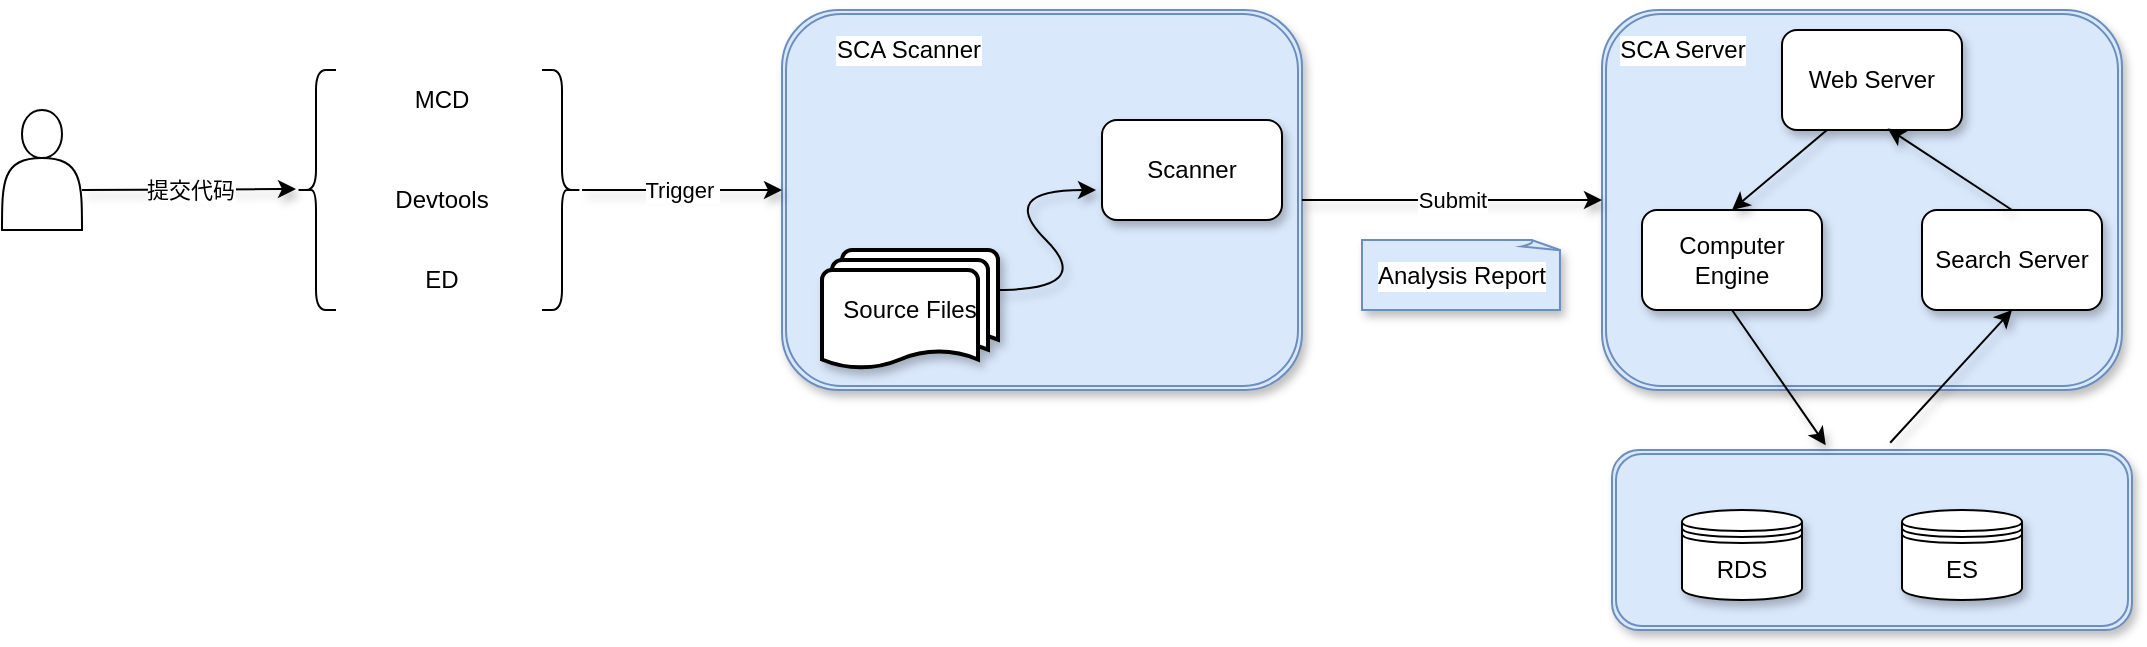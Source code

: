 <mxfile version="18.1.1" type="github">
  <diagram id="icDhHl7vQ2tlBuYMG8xw" name="Page-1">
    <mxGraphModel dx="1715" dy="1483" grid="1" gridSize="10" guides="1" tooltips="1" connect="1" arrows="1" fold="1" page="1" pageScale="1" pageWidth="827" pageHeight="1169" math="0" shadow="0">
      <root>
        <mxCell id="0" />
        <mxCell id="1" parent="0" />
        <mxCell id="DSRnUuk4SivCTEABRJ1O-3" value="" style="shape=ext;double=1;rounded=1;whiteSpace=wrap;html=1;labelBackgroundColor=default;fillColor=#dae8fc;strokeColor=#6c8ebf;shadow=1;" parent="1" vertex="1">
          <mxGeometry x="-150" y="-340" width="260" height="190" as="geometry" />
        </mxCell>
        <mxCell id="DSRnUuk4SivCTEABRJ1O-4" value="Scanner" style="rounded=1;whiteSpace=wrap;html=1;labelBackgroundColor=default;shadow=1;" parent="1" vertex="1">
          <mxGeometry x="10" y="-285" width="90" height="50" as="geometry" />
        </mxCell>
        <mxCell id="DSRnUuk4SivCTEABRJ1O-15" value="" style="shape=ext;double=1;rounded=1;whiteSpace=wrap;html=1;labelBackgroundColor=default;fillColor=#dae8fc;strokeColor=#6c8ebf;shadow=1;" parent="1" vertex="1">
          <mxGeometry x="260" y="-340" width="260" height="190" as="geometry" />
        </mxCell>
        <mxCell id="DSRnUuk4SivCTEABRJ1O-16" value="Web Server" style="rounded=1;whiteSpace=wrap;html=1;labelBackgroundColor=default;shadow=1;" parent="1" vertex="1">
          <mxGeometry x="350" y="-330" width="90" height="50" as="geometry" />
        </mxCell>
        <mxCell id="DSRnUuk4SivCTEABRJ1O-17" value="Computer Engine" style="rounded=1;whiteSpace=wrap;html=1;labelBackgroundColor=default;shadow=1;" parent="1" vertex="1">
          <mxGeometry x="280" y="-240" width="90" height="50" as="geometry" />
        </mxCell>
        <mxCell id="DSRnUuk4SivCTEABRJ1O-18" value="Search Server" style="rounded=1;whiteSpace=wrap;html=1;labelBackgroundColor=default;shadow=1;" parent="1" vertex="1">
          <mxGeometry x="420" y="-240" width="90" height="50" as="geometry" />
        </mxCell>
        <mxCell id="DSRnUuk4SivCTEABRJ1O-21" value="Source Files" style="strokeWidth=2;html=1;shape=mxgraph.flowchart.multi-document;whiteSpace=wrap;labelBackgroundColor=default;shadow=1;" parent="1" vertex="1">
          <mxGeometry x="-130" y="-220" width="88" height="60" as="geometry" />
        </mxCell>
        <mxCell id="DSRnUuk4SivCTEABRJ1O-24" value="" style="curved=1;endArrow=classic;html=1;rounded=0;labelBackgroundColor=default;shadow=1;" parent="1" edge="1">
          <mxGeometry width="50" height="50" relative="1" as="geometry">
            <mxPoint x="-43" y="-200" as="sourcePoint" />
            <mxPoint x="7" y="-250" as="targetPoint" />
            <Array as="points">
              <mxPoint x="7" y="-200" />
              <mxPoint x="-43" y="-250" />
            </Array>
          </mxGeometry>
        </mxCell>
        <mxCell id="DSRnUuk4SivCTEABRJ1O-29" value="&lt;meta charset=&quot;utf-8&quot;&gt;&lt;span style=&quot;color: rgb(0, 0, 0); font-family: helvetica; font-size: 12px; font-style: normal; font-weight: 400; letter-spacing: normal; text-align: center; text-indent: 0px; text-transform: none; word-spacing: 0px; display: inline; float: none;&quot;&gt;Analysis Report&lt;/span&gt;" style="whiteSpace=wrap;html=1;shape=mxgraph.basic.document;labelBackgroundColor=default;fillColor=#dae8fc;strokeColor=#6c8ebf;shadow=1;" parent="1" vertex="1">
          <mxGeometry x="140" y="-225" width="100" height="35" as="geometry" />
        </mxCell>
        <mxCell id="DSRnUuk4SivCTEABRJ1O-35" value="" style="endArrow=classic;html=1;rounded=0;entryX=0;entryY=0.5;entryDx=0;entryDy=0;exitX=1;exitY=0.5;exitDx=0;exitDy=0;labelBackgroundColor=default;shadow=1;" parent="1" source="DSRnUuk4SivCTEABRJ1O-3" target="DSRnUuk4SivCTEABRJ1O-15" edge="1">
          <mxGeometry relative="1" as="geometry">
            <mxPoint x="110" y="-270" as="sourcePoint" />
            <mxPoint x="210" y="-270" as="targetPoint" />
          </mxGeometry>
        </mxCell>
        <mxCell id="DSRnUuk4SivCTEABRJ1O-36" value="Submit" style="edgeLabel;resizable=0;html=1;align=center;verticalAlign=middle;labelBackgroundColor=default;shadow=1;" parent="DSRnUuk4SivCTEABRJ1O-35" connectable="0" vertex="1">
          <mxGeometry relative="1" as="geometry" />
        </mxCell>
        <mxCell id="DSRnUuk4SivCTEABRJ1O-40" value="" style="endArrow=classic;html=1;rounded=0;exitX=0.25;exitY=1;exitDx=0;exitDy=0;entryX=0.5;entryY=0;entryDx=0;entryDy=0;labelBackgroundColor=default;shadow=1;" parent="1" source="DSRnUuk4SivCTEABRJ1O-16" target="DSRnUuk4SivCTEABRJ1O-17" edge="1">
          <mxGeometry width="50" height="50" relative="1" as="geometry">
            <mxPoint x="270" y="-200" as="sourcePoint" />
            <mxPoint x="320" y="-250" as="targetPoint" />
          </mxGeometry>
        </mxCell>
        <mxCell id="DSRnUuk4SivCTEABRJ1O-41" value="" style="endArrow=classic;html=1;rounded=0;exitX=0.5;exitY=0;exitDx=0;exitDy=0;entryX=0.587;entryY=0.984;entryDx=0;entryDy=0;entryPerimeter=0;labelBackgroundColor=default;shadow=1;" parent="1" source="DSRnUuk4SivCTEABRJ1O-18" target="DSRnUuk4SivCTEABRJ1O-16" edge="1">
          <mxGeometry width="50" height="50" relative="1" as="geometry">
            <mxPoint x="382.5" y="-270" as="sourcePoint" />
            <mxPoint x="335" y="-230" as="targetPoint" />
          </mxGeometry>
        </mxCell>
        <mxCell id="DSRnUuk4SivCTEABRJ1O-42" value="" style="shape=ext;double=1;rounded=1;whiteSpace=wrap;html=1;labelBackgroundColor=default;fillColor=#dae8fc;strokeColor=#6c8ebf;shadow=1;" parent="1" vertex="1">
          <mxGeometry x="265" y="-120" width="260" height="90" as="geometry" />
        </mxCell>
        <mxCell id="DSRnUuk4SivCTEABRJ1O-43" value="RDS" style="shape=datastore;whiteSpace=wrap;html=1;labelBackgroundColor=default;shadow=1;" parent="1" vertex="1">
          <mxGeometry x="300" y="-90" width="60" height="45" as="geometry" />
        </mxCell>
        <mxCell id="DSRnUuk4SivCTEABRJ1O-44" value="ES" style="shape=datastore;whiteSpace=wrap;html=1;labelBackgroundColor=default;shadow=1;" parent="1" vertex="1">
          <mxGeometry x="410" y="-90" width="60" height="45" as="geometry" />
        </mxCell>
        <mxCell id="DSRnUuk4SivCTEABRJ1O-46" value="" style="endArrow=classic;html=1;rounded=0;exitX=0.5;exitY=1;exitDx=0;exitDy=0;entryX=0.411;entryY=-0.027;entryDx=0;entryDy=0;entryPerimeter=0;labelBackgroundColor=default;shadow=1;" parent="1" source="DSRnUuk4SivCTEABRJ1O-17" target="DSRnUuk4SivCTEABRJ1O-42" edge="1">
          <mxGeometry width="50" height="50" relative="1" as="geometry">
            <mxPoint x="270" y="-140" as="sourcePoint" />
            <mxPoint x="350" y="-130" as="targetPoint" />
          </mxGeometry>
        </mxCell>
        <mxCell id="DSRnUuk4SivCTEABRJ1O-47" value="" style="endArrow=classic;html=1;rounded=0;entryX=0.5;entryY=1;entryDx=0;entryDy=0;exitX=0.535;exitY=-0.04;exitDx=0;exitDy=0;exitPerimeter=0;labelBackgroundColor=default;shadow=1;" parent="1" source="DSRnUuk4SivCTEABRJ1O-42" target="DSRnUuk4SivCTEABRJ1O-18" edge="1">
          <mxGeometry width="50" height="50" relative="1" as="geometry">
            <mxPoint x="400" y="-130" as="sourcePoint" />
            <mxPoint x="360" y="-120" as="targetPoint" />
          </mxGeometry>
        </mxCell>
        <mxCell id="DSRnUuk4SivCTEABRJ1O-50" value="" style="shape=actor;whiteSpace=wrap;html=1;labelBackgroundColor=default;" parent="1" vertex="1">
          <mxGeometry x="-540" y="-290" width="40" height="60" as="geometry" />
        </mxCell>
        <mxCell id="DSRnUuk4SivCTEABRJ1O-55" value="" style="endArrow=classic;html=1;rounded=0;labelBackgroundColor=default;shadow=1;" parent="1" edge="1">
          <mxGeometry relative="1" as="geometry">
            <mxPoint x="-500" y="-250" as="sourcePoint" />
            <mxPoint x="-393" y="-250.5" as="targetPoint" />
          </mxGeometry>
        </mxCell>
        <mxCell id="DSRnUuk4SivCTEABRJ1O-56" value="提交代码" style="edgeLabel;resizable=0;html=1;align=center;verticalAlign=middle;labelBackgroundColor=default;shadow=1;" parent="DSRnUuk4SivCTEABRJ1O-55" connectable="0" vertex="1">
          <mxGeometry relative="1" as="geometry" />
        </mxCell>
        <mxCell id="DSRnUuk4SivCTEABRJ1O-64" value="" style="endArrow=classic;html=1;rounded=0;labelBackgroundColor=default;shadow=1;" parent="1" edge="1">
          <mxGeometry relative="1" as="geometry">
            <mxPoint x="-250" y="-250" as="sourcePoint" />
            <mxPoint x="-150" y="-250" as="targetPoint" />
          </mxGeometry>
        </mxCell>
        <mxCell id="DSRnUuk4SivCTEABRJ1O-65" value="Trigger&amp;nbsp;" style="edgeLabel;resizable=0;html=1;align=center;verticalAlign=middle;labelBackgroundColor=default;shadow=1;" parent="DSRnUuk4SivCTEABRJ1O-64" connectable="0" vertex="1">
          <mxGeometry relative="1" as="geometry" />
        </mxCell>
        <mxCell id="DSRnUuk4SivCTEABRJ1O-68" value="SCA Scanner" style="text;html=1;align=center;verticalAlign=middle;resizable=0;points=[];autosize=1;strokeColor=none;fillColor=none;labelBackgroundColor=default;shadow=1;" parent="1" vertex="1">
          <mxGeometry x="-132" y="-330" width="90" height="20" as="geometry" />
        </mxCell>
        <mxCell id="DSRnUuk4SivCTEABRJ1O-69" value="SCA Server" style="text;html=1;align=center;verticalAlign=middle;resizable=0;points=[];autosize=1;strokeColor=none;fillColor=none;labelBackgroundColor=default;shadow=1;" parent="1" vertex="1">
          <mxGeometry x="260" y="-330" width="80" height="20" as="geometry" />
        </mxCell>
        <mxCell id="ORa7qUy0SCo0Z6uY-jjm-1" value="" style="shape=curlyBracket;whiteSpace=wrap;html=1;rounded=1;" vertex="1" parent="1">
          <mxGeometry x="-393" y="-310" width="20" height="120" as="geometry" />
        </mxCell>
        <mxCell id="ORa7qUy0SCo0Z6uY-jjm-3" value="" style="shape=curlyBracket;whiteSpace=wrap;html=1;rounded=1;flipH=1;size=0.5;" vertex="1" parent="1">
          <mxGeometry x="-270" y="-310" width="20" height="120" as="geometry" />
        </mxCell>
        <mxCell id="ORa7qUy0SCo0Z6uY-jjm-4" value="MCD" style="text;html=1;strokeColor=none;fillColor=none;align=center;verticalAlign=middle;whiteSpace=wrap;rounded=0;" vertex="1" parent="1">
          <mxGeometry x="-350" y="-310" width="60" height="30" as="geometry" />
        </mxCell>
        <mxCell id="ORa7qUy0SCo0Z6uY-jjm-5" value="Devtools" style="text;html=1;strokeColor=none;fillColor=none;align=center;verticalAlign=middle;whiteSpace=wrap;rounded=0;" vertex="1" parent="1">
          <mxGeometry x="-350" y="-260" width="60" height="30" as="geometry" />
        </mxCell>
        <mxCell id="ORa7qUy0SCo0Z6uY-jjm-6" value="ED" style="text;html=1;strokeColor=none;fillColor=none;align=center;verticalAlign=middle;whiteSpace=wrap;rounded=0;" vertex="1" parent="1">
          <mxGeometry x="-350" y="-220" width="60" height="30" as="geometry" />
        </mxCell>
      </root>
    </mxGraphModel>
  </diagram>
</mxfile>
